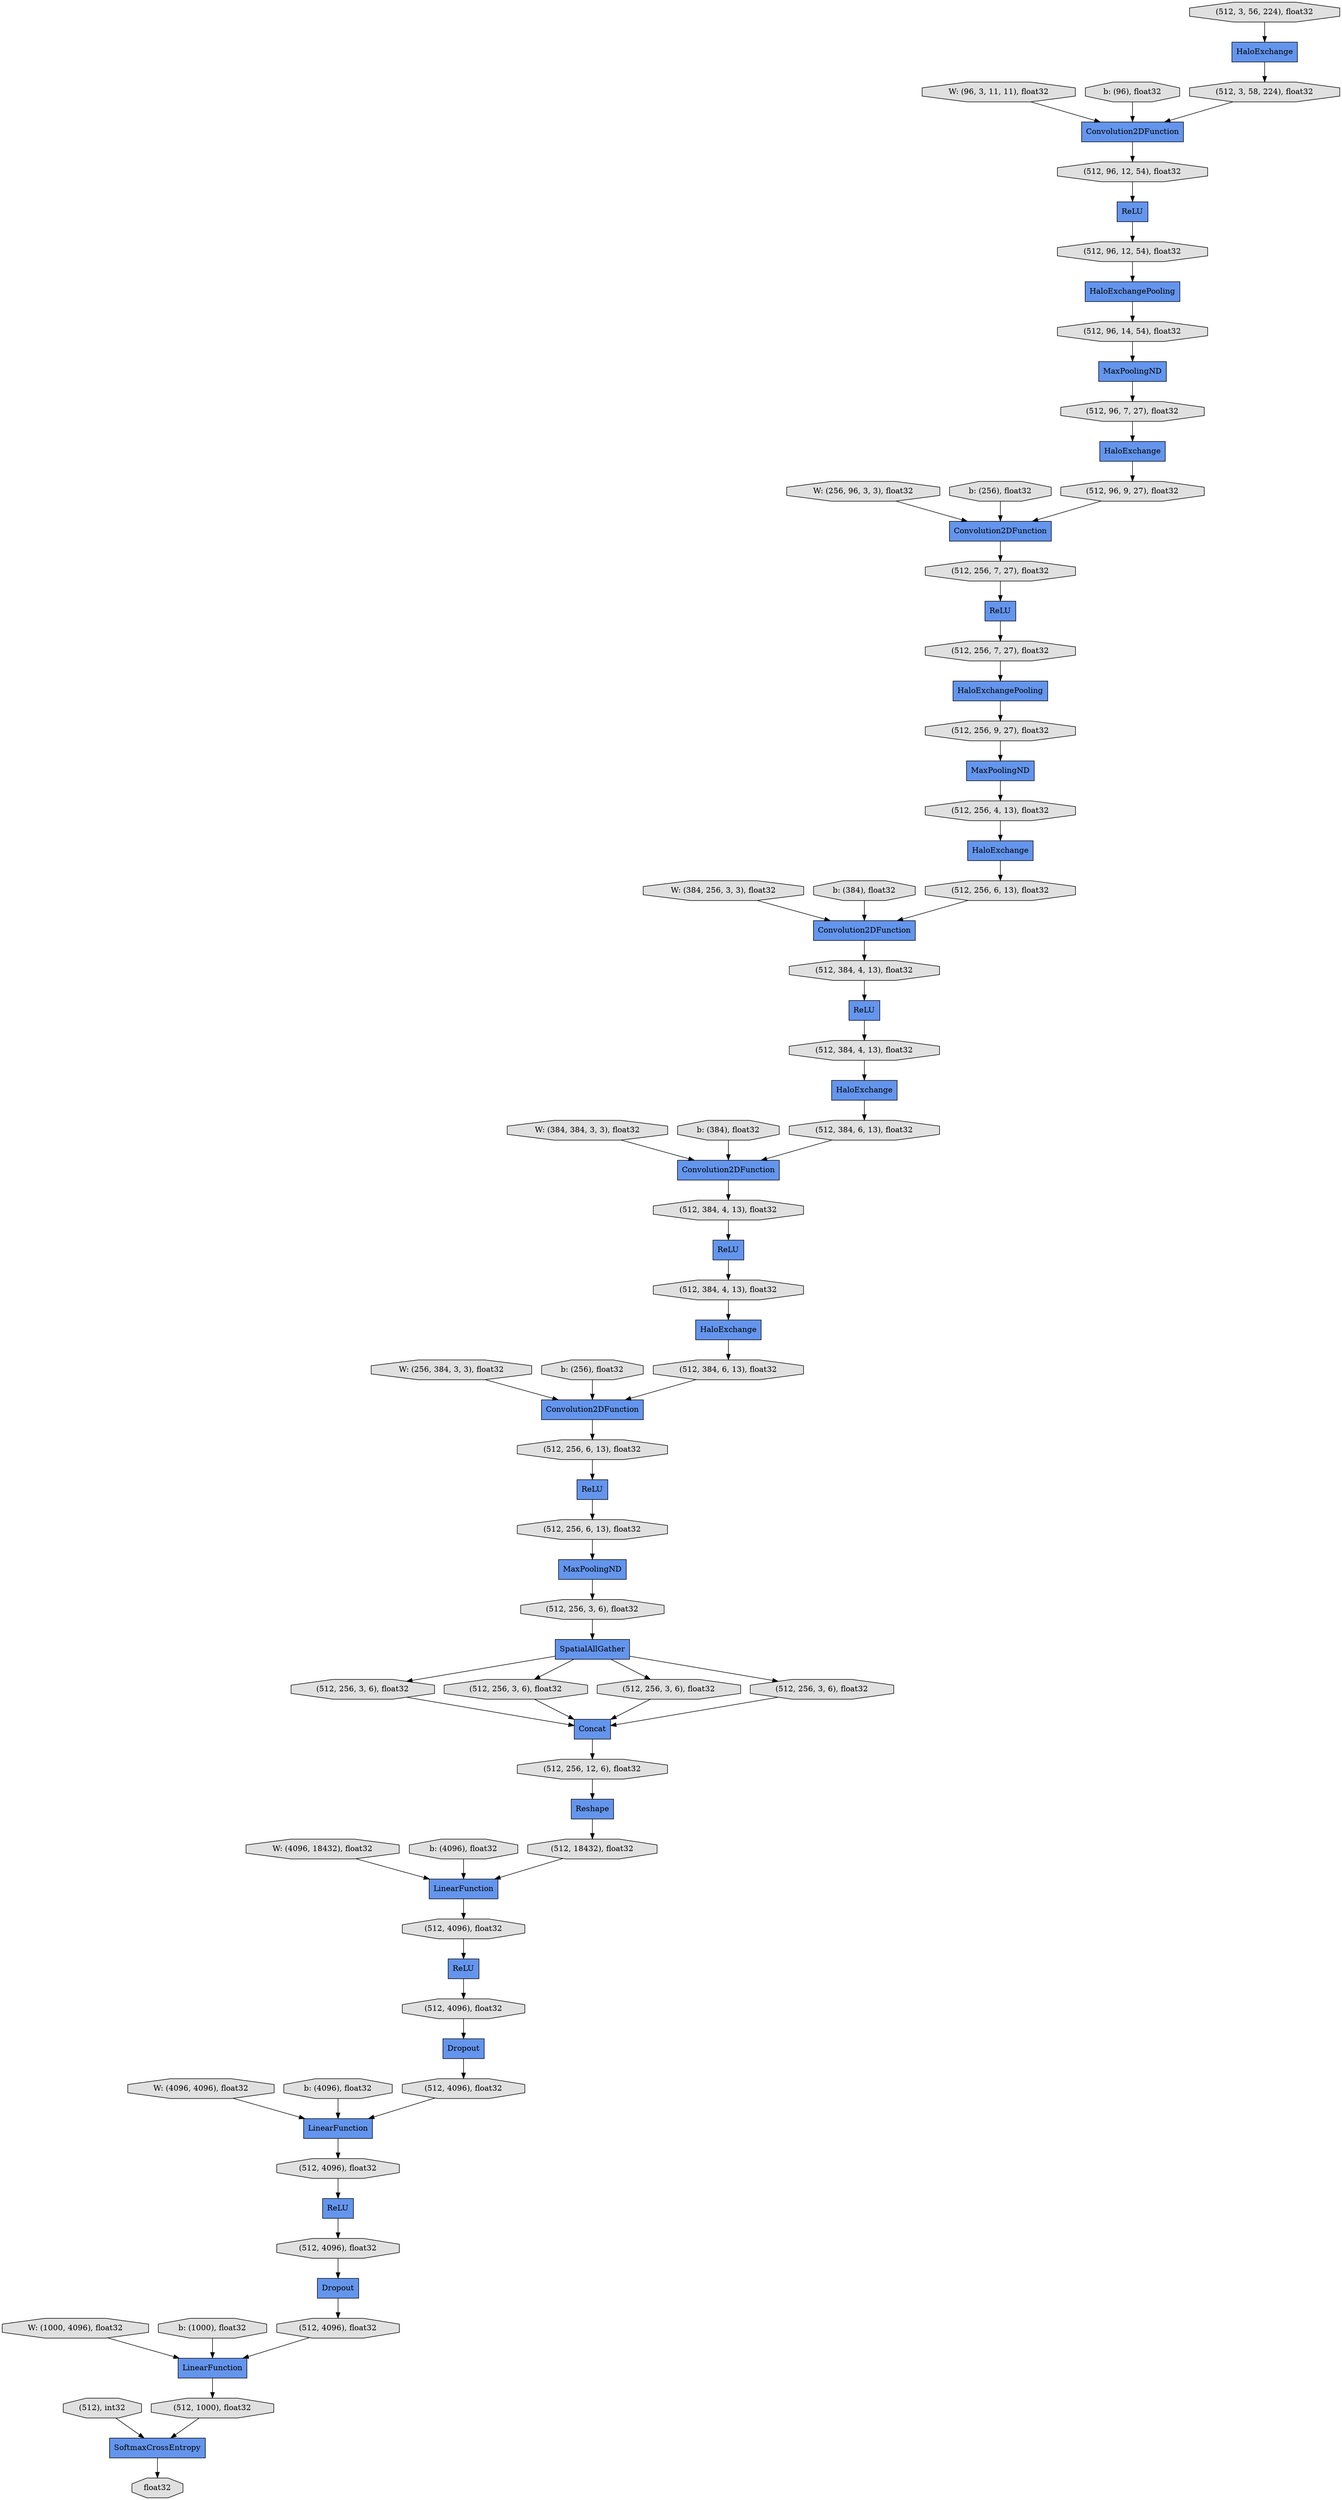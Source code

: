 digraph graphname{rankdir=TB;47070494441616 [label="(512, 18432), float32",shape="octagon",fillcolor="#E0E0E0",style="filled"];47070494400656 [label="HaloExchange",shape="record",fillcolor="#6495ED",style="filled"];47069000990928 [label="W: (384, 256, 3, 3), float32",shape="octagon",fillcolor="#E0E0E0",style="filled"];47070494441744 [label="(512, 256, 3, 6), float32",shape="octagon",fillcolor="#E0E0E0",style="filled"];47070494400784 [label="(512, 256, 6, 13), float32",shape="octagon",fillcolor="#E0E0E0",style="filled"];47070494359888 [label="(512, 1000), float32",shape="octagon",fillcolor="#E0E0E0",style="filled"];47070494441808 [label="ReLU",shape="record",fillcolor="#6495ED",style="filled"];47070494400848 [label="(512, 384, 4, 13), float32",shape="octagon",fillcolor="#E0E0E0",style="filled"];47070494359952 [label="(512, 4096), float32",shape="octagon",fillcolor="#E0E0E0",style="filled"];47069000991248 [label="b: (384), float32",shape="octagon",fillcolor="#E0E0E0",style="filled"];47070540898832 [label="(512, 3, 56, 224), float32",shape="octagon",fillcolor="#E0E0E0",style="filled"];47068916228752 [label="SoftmaxCrossEntropy",shape="record",fillcolor="#6495ED",style="filled"];47070494401232 [label="(512, 384, 4, 13), float32",shape="octagon",fillcolor="#E0E0E0",style="filled"];47068916228816 [label="W: (96, 3, 11, 11), float32",shape="octagon",fillcolor="#E0E0E0",style="filled"];47070494442320 [label="(512), int32",shape="octagon",fillcolor="#E0E0E0",style="filled"];47069000991568 [label="W: (384, 384, 3, 3), float32",shape="octagon",fillcolor="#E0E0E0",style="filled"];47070494401360 [label="(512, 256, 9, 27), float32",shape="octagon",fillcolor="#E0E0E0",style="filled"];47070494442384 [label="LinearFunction",shape="record",fillcolor="#6495ED",style="filled"];47070494401424 [label="(512, 384, 4, 13), float32",shape="octagon",fillcolor="#E0E0E0",style="filled"];47070541177808 [label="Dropout",shape="record",fillcolor="#6495ED",style="filled"];47070494360528 [label="(512, 4096), float32",shape="octagon",fillcolor="#E0E0E0",style="filled"];47070494442448 [label="(512, 256, 12, 6), float32",shape="octagon",fillcolor="#E0E0E0",style="filled"];47070494360720 [label="LinearFunction",shape="record",fillcolor="#6495ED",style="filled"];47070494442640 [label="(512, 4096), float32",shape="octagon",fillcolor="#E0E0E0",style="filled"];47070494401680 [label="ReLU",shape="record",fillcolor="#6495ED",style="filled"];47069000991888 [label="b: (384), float32",shape="octagon",fillcolor="#E0E0E0",style="filled"];47070494442832 [label="(512, 256, 3, 6), float32",shape="octagon",fillcolor="#E0E0E0",style="filled"];47069000992208 [label="W: (256, 384, 3, 3), float32",shape="octagon",fillcolor="#E0E0E0",style="filled"];47070494443024 [label="Reshape",shape="record",fillcolor="#6495ED",style="filled"];47070494402064 [label="Convolution2DFunction",shape="record",fillcolor="#6495ED",style="filled"];47070494402192 [label="Concat",shape="record",fillcolor="#6495ED",style="filled"];47070494443152 [label="(512, 256, 3, 6), float32",shape="octagon",fillcolor="#E0E0E0",style="filled"];47070494443216 [label="(512, 256, 3, 6), float32",shape="octagon",fillcolor="#E0E0E0",style="filled"];47070494402256 [label="(512, 256, 6, 13), float32",shape="octagon",fillcolor="#E0E0E0",style="filled"];47069000992528 [label="b: (256), float32",shape="octagon",fillcolor="#E0E0E0",style="filled"];47070494361424 [label="Dropout",shape="record",fillcolor="#6495ED",style="filled"];47070494443536 [label="(512, 256, 3, 6), float32",shape="octagon",fillcolor="#E0E0E0",style="filled"];47070494361680 [label="(512, 4096), float32",shape="octagon",fillcolor="#E0E0E0",style="filled"];47070494443600 [label="LinearFunction",shape="record",fillcolor="#6495ED",style="filled"];47069000992912 [label="W: (4096, 18432), float32",shape="octagon",fillcolor="#E0E0E0",style="filled"];47070494361872 [label="(512, 4096), float32",shape="octagon",fillcolor="#E0E0E0",style="filled"];47070494402960 [label="SpatialAllGather",shape="record",fillcolor="#6495ED",style="filled"];47069000993232 [label="b: (4096), float32",shape="octagon",fillcolor="#E0E0E0",style="filled"];47070494403024 [label="ReLU",shape="record",fillcolor="#6495ED",style="filled"];47070494403088 [label="Convolution2DFunction",shape="record",fillcolor="#6495ED",style="filled"];47070494403152 [label="ReLU",shape="record",fillcolor="#6495ED",style="filled"];47070494403216 [label="(512, 384, 6, 13), float32",shape="octagon",fillcolor="#E0E0E0",style="filled"];47069000993616 [label="W: (4096, 4096), float32",shape="octagon",fillcolor="#E0E0E0",style="filled"];47070494403408 [label="(512, 256, 6, 13), float32",shape="octagon",fillcolor="#E0E0E0",style="filled"];47070494403536 [label="(512, 256, 4, 13), float32",shape="octagon",fillcolor="#E0E0E0",style="filled"];47068923227088 [label="b: (96), float32",shape="octagon",fillcolor="#E0E0E0",style="filled"];47069000993936 [label="b: (4096), float32",shape="octagon",fillcolor="#E0E0E0",style="filled"];47069000994256 [label="W: (1000, 4096), float32",shape="octagon",fillcolor="#E0E0E0",style="filled"];47068923227664 [label="W: (256, 96, 3, 3), float32",shape="octagon",fillcolor="#E0E0E0",style="filled"];47070494363344 [label="(512, 4096), float32",shape="octagon",fillcolor="#E0E0E0",style="filled"];47070494404368 [label="(512, 384, 4, 13), float32",shape="octagon",fillcolor="#E0E0E0",style="filled"];47069000994640 [label="b: (1000), float32",shape="octagon",fillcolor="#E0E0E0",style="filled"];47068923227984 [label="b: (256), float32",shape="octagon",fillcolor="#E0E0E0",style="filled"];47070494404560 [label="(512, 384, 6, 13), float32",shape="octagon",fillcolor="#E0E0E0",style="filled"];47070494363600 [label="float32",shape="octagon",fillcolor="#E0E0E0",style="filled"];47070540853712 [label="Convolution2DFunction",shape="record",fillcolor="#6495ED",style="filled"];47070540853840 [label="MaxPoolingND",shape="record",fillcolor="#6495ED",style="filled"];47070540936144 [label="HaloExchange",shape="record",fillcolor="#6495ED",style="filled"];47068884710480 [label="MaxPoolingND",shape="record",fillcolor="#6495ED",style="filled"];47070541255888 [label="HaloExchange",shape="record",fillcolor="#6495ED",style="filled"];47070541257424 [label="(512, 96, 7, 27), float32",shape="octagon",fillcolor="#E0E0E0",style="filled"];47070541257488 [label="MaxPoolingND",shape="record",fillcolor="#6495ED",style="filled"];47070541257552 [label="ReLU",shape="record",fillcolor="#6495ED",style="filled"];47070540741520 [label="ReLU",shape="record",fillcolor="#6495ED",style="filled"];47070540856400 [label="HaloExchangePooling",shape="record",fillcolor="#6495ED",style="filled"];47070541257808 [label="(512, 96, 12, 54), float32",shape="octagon",fillcolor="#E0E0E0",style="filled"];47070494334096 [label="(512, 256, 7, 27), float32",shape="octagon",fillcolor="#E0E0E0",style="filled"];47070541258192 [label="HaloExchange",shape="record",fillcolor="#6495ED",style="filled"];47070494334480 [label="Convolution2DFunction",shape="record",fillcolor="#6495ED",style="filled"];47070541258256 [label="ReLU",shape="record",fillcolor="#6495ED",style="filled"];47070541258320 [label="(512, 96, 12, 54), float32",shape="octagon",fillcolor="#E0E0E0",style="filled"];47070494334608 [label="(512, 256, 7, 27), float32",shape="octagon",fillcolor="#E0E0E0",style="filled"];47070541258384 [label="Convolution2DFunction",shape="record",fillcolor="#6495ED",style="filled"];47070494334672 [label="(512, 96, 9, 27), float32",shape="octagon",fillcolor="#E0E0E0",style="filled"];47070494334736 [label="HaloExchange",shape="record",fillcolor="#6495ED",style="filled"];47070541258512 [label="HaloExchangePooling",shape="record",fillcolor="#6495ED",style="filled"];47070541258576 [label="(512, 96, 14, 54), float32",shape="octagon",fillcolor="#E0E0E0",style="filled"];47070541258640 [label="(512, 3, 58, 224), float32",shape="octagon",fillcolor="#E0E0E0",style="filled"];47070494402064 -> 47070494402256;47070494403088 -> 47070494401232;47070494402960 -> 47070494443216;47070541257424 -> 47070541258192;47070541258640 -> 47070540853712;47070494361872 -> 47070494360720;47070541257552 -> 47070494400848;47070494334096 -> 47070541258256;47070494442384 -> 47070494361680;47070494443600 -> 47070494442640;47070494334736 -> 47070494404560;47070540853840 -> 47070541257424;47068916228752 -> 47070494363600;47069000992208 -> 47070494402064;47070494400848 -> 47070494334736;47070494360720 -> 47070494359888;47070494363344 -> 47070494442384;47070494442448 -> 47070494443024;47070494404560 -> 47070494403088;47070494443536 -> 47070494402192;47070494334672 -> 47070541258384;47070494443152 -> 47070494402960;47068923227088 -> 47070540853712;47069000994256 -> 47070494360720;47069000992528 -> 47070494402064;47068923227984 -> 47070541258384;47070494402256 -> 47070494403024;47068923227664 -> 47070541258384;47070494402960 -> 47070494442832;47070494401424 -> 47070541257552;47070494334480 -> 47070494401424;47070494442832 -> 47070494402192;47070541258320 -> 47070540741520;47070494443024 -> 47070494441616;47070494404368 -> 47070494400656;47070494402192 -> 47070494442448;47070541255888 -> 47070494403408;47068916228816 -> 47070540853712;47070494361424 -> 47070494361872;47070494401360 -> 47070541257488;47069000993616 -> 47070494442384;47069000991888 -> 47070494403088;47070541258512 -> 47070494401360;47070541258192 -> 47070494334672;47069000993232 -> 47070494443600;47070494400784 -> 47068884710480;47070494441744 -> 47070494402192;47070494402960 -> 47070494443536;47070541257808 -> 47070540856400;47069000991568 -> 47070494403088;47070494334608 -> 47070541258512;47069000991248 -> 47070494334480;47069000990928 -> 47070494334480;47070541257488 -> 47070494403536;47070494442640 -> 47070494403152;47070494401232 -> 47070494401680;47070540898832 -> 47070540936144;47070494402960 -> 47070494441744;47070494443216 -> 47070494402192;47070494441616 -> 47070494443600;47070494359952 -> 47070494361424;47070494403152 -> 47070494360528;47070494400656 -> 47070494403216;47070541258384 -> 47070494334096;47070494442320 -> 47068916228752;47070541177808 -> 47070494363344;47070541258256 -> 47070494334608;47070540853712 -> 47070541258320;47070494360528 -> 47070541177808;47070494359888 -> 47068916228752;47069000994640 -> 47070494360720;47070540856400 -> 47070541258576;47070494403024 -> 47070494400784;47070494403216 -> 47070494402064;47070494361680 -> 47070494441808;47070494401680 -> 47070494404368;47070540936144 -> 47070541258640;47070494441808 -> 47070494359952;47068884710480 -> 47070494443152;47070494403408 -> 47070494334480;47070540741520 -> 47070541257808;47070494403536 -> 47070541255888;47070541258576 -> 47070540853840;47069000992912 -> 47070494443600;47069000993936 -> 47070494442384;}